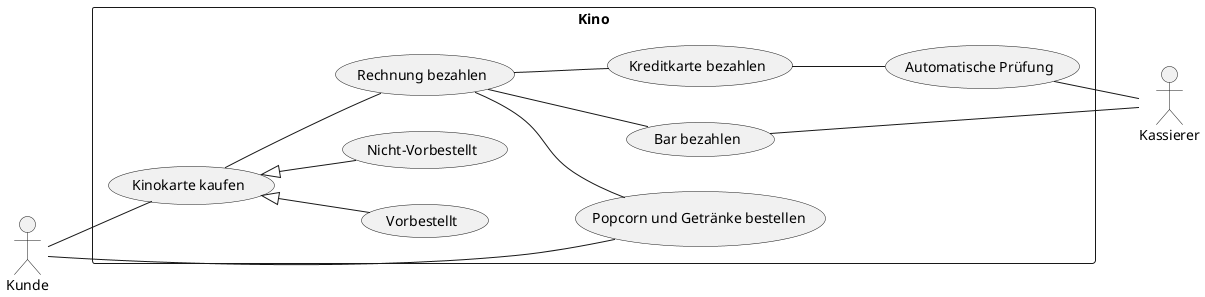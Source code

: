 @startuml USE-CaseKino
left to right direction

actor Kunde
actor Kassierer

rectangle Kino {
  Kunde -- (Kinokarte kaufen)
  (Kinokarte kaufen) <|-- (Vorbestellt)
  (Kinokarte kaufen) <|-- (Nicht-Vorbestellt)
  (Kinokarte kaufen) -- (Rechnung bezahlen)
  Kunde -- (Popcorn und Getränke bestellen)
  (Rechnung bezahlen) -- (Popcorn und Getränke bestellen) 
  (Rechnung bezahlen) -- (Kreditkarte bezahlen) 
  (Rechnung bezahlen) -- (Bar bezahlen)
  (Kreditkarte bezahlen) -- (Automatische Prüfung)
  (Bar bezahlen) -- Kassierer
  (Automatische Prüfung) -- Kassierer
}

@enduml


